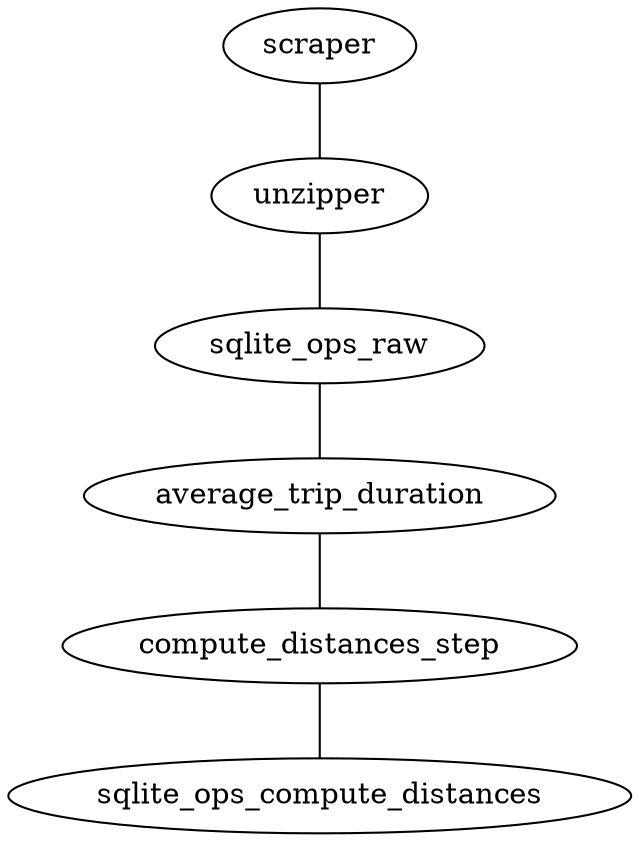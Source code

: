 graph { 
	scraper -- unzipper 
	unzipper -- sqlite_ops_raw 
	sqlite_ops_raw -- average_trip_duration 
	average_trip_duration -- compute_distances_step 
	compute_distances_step -- sqlite_ops_compute_distances
 
}